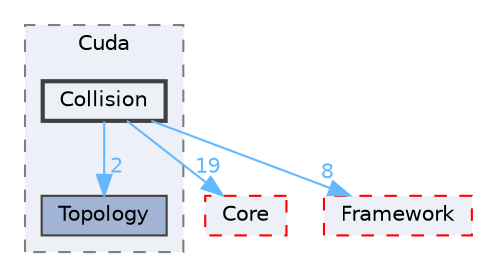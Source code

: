 digraph "D:/Peridyno/peridyno/src/Topology/Cuda/Collision"
{
 // LATEX_PDF_SIZE
  bgcolor="transparent";
  edge [fontname=Helvetica,fontsize=10,labelfontname=Helvetica,labelfontsize=10];
  node [fontname=Helvetica,fontsize=10,shape=box,height=0.2,width=0.4];
  compound=true
  subgraph clusterdir_47e3abb3b8d15cc04336db3a85fcf0c7 {
    graph [ bgcolor="#edf0f7", pencolor="grey50", label="Cuda", fontname=Helvetica,fontsize=10 style="filled,dashed", URL="dir_47e3abb3b8d15cc04336db3a85fcf0c7.html",tooltip=""]
  dir_acf531aa428883c481dad4770768fca0 [label="Topology", fillcolor="#a2b4d6", color="grey25", style="filled", URL="dir_acf531aa428883c481dad4770768fca0.html",tooltip=""];
  dir_839868f771003a74322de7a32e716788 [label="Collision", fillcolor="#edf0f7", color="grey25", style="filled,bold", URL="dir_839868f771003a74322de7a32e716788.html",tooltip=""];
  }
  dir_18ab09de471ddf4a6c726bf6f36eb1c9 [label="Core", fillcolor="#edf0f7", color="red", style="filled,dashed", URL="dir_18ab09de471ddf4a6c726bf6f36eb1c9.html",tooltip=""];
  dir_72c161997c5186b0a4bbf39a44809cf4 [label="Framework", fillcolor="#edf0f7", color="red", style="filled,dashed", URL="dir_72c161997c5186b0a4bbf39a44809cf4.html",tooltip=""];
  dir_839868f771003a74322de7a32e716788->dir_18ab09de471ddf4a6c726bf6f36eb1c9 [headlabel="19", labeldistance=1.5 headhref="dir_000011_000014.html" href="dir_000011_000014.html" color="steelblue1" fontcolor="steelblue1"];
  dir_839868f771003a74322de7a32e716788->dir_72c161997c5186b0a4bbf39a44809cf4 [headlabel="8", labeldistance=1.5 headhref="dir_000011_000027.html" href="dir_000011_000027.html" color="steelblue1" fontcolor="steelblue1"];
  dir_839868f771003a74322de7a32e716788->dir_acf531aa428883c481dad4770768fca0 [headlabel="2", labeldistance=1.5 headhref="dir_000011_000082.html" href="dir_000011_000082.html" color="steelblue1" fontcolor="steelblue1"];
}
